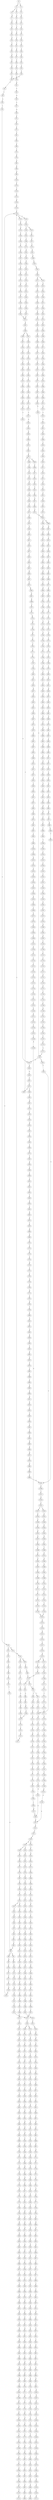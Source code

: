 strict digraph  {
	S0 -> S1 [ label = C ];
	S0 -> S2 [ label = G ];
	S1 -> S3 [ label = T ];
	S1 -> S4 [ label = C ];
	S2 -> S5 [ label = C ];
	S3 -> S6 [ label = G ];
	S4 -> S7 [ label = A ];
	S5 -> S8 [ label = A ];
	S6 -> S9 [ label = G ];
	S7 -> S10 [ label = G ];
	S8 -> S11 [ label = C ];
	S9 -> S12 [ label = T ];
	S10 -> S13 [ label = T ];
	S11 -> S14 [ label = T ];
	S12 -> S15 [ label = G ];
	S13 -> S16 [ label = G ];
	S14 -> S17 [ label = G ];
	S15 -> S18 [ label = C ];
	S16 -> S19 [ label = G ];
	S17 -> S20 [ label = G ];
	S18 -> S21 [ label = T ];
	S19 -> S22 [ label = T ];
	S20 -> S23 [ label = T ];
	S21 -> S24 [ label = A ];
	S22 -> S25 [ label = C ];
	S23 -> S26 [ label = C ];
	S24 -> S27 [ label = C ];
	S25 -> S28 [ label = G ];
	S26 -> S29 [ label = G ];
	S27 -> S30 [ label = T ];
	S28 -> S31 [ label = T ];
	S29 -> S32 [ label = T ];
	S30 -> S33 [ label = G ];
	S31 -> S34 [ label = C ];
	S32 -> S35 [ label = C ];
	S33 -> S36 [ label = T ];
	S34 -> S37 [ label = C ];
	S35 -> S38 [ label = C ];
	S36 -> S39 [ label = A ];
	S37 -> S40 [ label = G ];
	S38 -> S40 [ label = G ];
	S39 -> S41 [ label = A ];
	S40 -> S42 [ label = T ];
	S41 -> S43 [ label = C ];
	S42 -> S44 [ label = C ];
	S43 -> S45 [ label = A ];
	S44 -> S46 [ label = A ];
	S45 -> S47 [ label = C ];
	S46 -> S48 [ label = C ];
	S47 -> S49 [ label = A ];
	S48 -> S50 [ label = C ];
	S49 -> S51 [ label = C ];
	S50 -> S52 [ label = C ];
	S50 -> S53 [ label = G ];
	S51 -> S54 [ label = G ];
	S52 -> S55 [ label = T ];
	S53 -> S56 [ label = A ];
	S54 -> S57 [ label = C ];
	S55 -> S58 [ label = G ];
	S56 -> S59 [ label = A ];
	S56 -> S60 [ label = G ];
	S57 -> S61 [ label = T ];
	S58 -> S62 [ label = T ];
	S59 -> S63 [ label = T ];
	S60 -> S64 [ label = T ];
	S61 -> S65 [ label = C ];
	S62 -> S66 [ label = C ];
	S63 -> S67 [ label = C ];
	S64 -> S68 [ label = C ];
	S65 -> S69 [ label = C ];
	S66 -> S70 [ label = C ];
	S67 -> S71 [ label = C ];
	S68 -> S72 [ label = C ];
	S69 -> S73 [ label = T ];
	S70 -> S74 [ label = T ];
	S71 -> S75 [ label = T ];
	S72 -> S76 [ label = A ];
	S72 -> S77 [ label = T ];
	S73 -> S78 [ label = A ];
	S74 -> S79 [ label = T ];
	S75 -> S80 [ label = C ];
	S76 -> S81 [ label = G ];
	S77 -> S82 [ label = C ];
	S78 -> S83 [ label = G ];
	S79 -> S84 [ label = G ];
	S80 -> S85 [ label = G ];
	S81 -> S86 [ label = T ];
	S81 -> S87 [ label = C ];
	S82 -> S88 [ label = G ];
	S83 -> S89 [ label = A ];
	S84 -> S90 [ label = A ];
	S84 -> S91 [ label = T ];
	S85 -> S92 [ label = A ];
	S86 -> S93 [ label = A ];
	S87 -> S94 [ label = T ];
	S88 -> S95 [ label = A ];
	S89 -> S96 [ label = A ];
	S90 -> S97 [ label = A ];
	S91 -> S98 [ label = A ];
	S92 -> S99 [ label = A ];
	S93 -> S100 [ label = G ];
	S94 -> S101 [ label = T ];
	S95 -> S102 [ label = A ];
	S96 -> S103 [ label = C ];
	S97 -> S104 [ label = C ];
	S98 -> S105 [ label = G ];
	S99 -> S106 [ label = C ];
	S100 -> S107 [ label = G ];
	S101 -> S108 [ label = C ];
	S102 -> S109 [ label = C ];
	S103 -> S110 [ label = T ];
	S104 -> S111 [ label = T ];
	S105 -> S112 [ label = G ];
	S106 -> S113 [ label = T ];
	S107 -> S114 [ label = G ];
	S108 -> S115 [ label = A ];
	S109 -> S113 [ label = T ];
	S110 -> S116 [ label = T ];
	S111 -> S117 [ label = T ];
	S112 -> S118 [ label = A ];
	S113 -> S119 [ label = T ];
	S114 -> S120 [ label = T ];
	S115 -> S121 [ label = C ];
	S116 -> S122 [ label = C ];
	S117 -> S123 [ label = C ];
	S118 -> S124 [ label = G ];
	S119 -> S125 [ label = C ];
	S120 -> S126 [ label = C ];
	S121 -> S127 [ label = G ];
	S122 -> S128 [ label = A ];
	S123 -> S129 [ label = A ];
	S124 -> S130 [ label = A ];
	S125 -> S131 [ label = A ];
	S126 -> S132 [ label = A ];
	S127 -> S133 [ label = C ];
	S128 -> S134 [ label = A ];
	S129 -> S135 [ label = A ];
	S130 -> S136 [ label = G ];
	S131 -> S137 [ label = A ];
	S132 -> S138 [ label = C ];
	S133 -> S139 [ label = C ];
	S134 -> S140 [ label = C ];
	S135 -> S140 [ label = C ];
	S136 -> S141 [ label = G ];
	S137 -> S140 [ label = C ];
	S138 -> S142 [ label = T ];
	S139 -> S143 [ label = C ];
	S140 -> S144 [ label = C ];
	S140 -> S145 [ label = T ];
	S141 -> S146 [ label = T ];
	S142 -> S147 [ label = C ];
	S143 -> S148 [ label = T ];
	S144 -> S149 [ label = G ];
	S145 -> S150 [ label = G ];
	S146 -> S151 [ label = C ];
	S147 -> S152 [ label = G ];
	S148 -> S153 [ label = T ];
	S149 -> S154 [ label = G ];
	S150 -> S155 [ label = G ];
	S150 -> S156 [ label = C ];
	S151 -> S157 [ label = C ];
	S152 -> S158 [ label = C ];
	S153 -> S159 [ label = C ];
	S154 -> S160 [ label = C ];
	S155 -> S161 [ label = C ];
	S156 -> S162 [ label = C ];
	S157 -> S163 [ label = C ];
	S158 -> S164 [ label = T ];
	S159 -> S165 [ label = A ];
	S160 -> S166 [ label = C ];
	S161 -> S167 [ label = C ];
	S162 -> S168 [ label = C ];
	S163 -> S169 [ label = A ];
	S163 -> S170 [ label = G ];
	S164 -> S171 [ label = T ];
	S165 -> S172 [ label = T ];
	S166 -> S173 [ label = C ];
	S167 -> S174 [ label = C ];
	S168 -> S175 [ label = T ];
	S169 -> S176 [ label = G ];
	S170 -> S177 [ label = G ];
	S171 -> S178 [ label = C ];
	S172 -> S179 [ label = C ];
	S173 -> S180 [ label = A ];
	S174 -> S181 [ label = A ];
	S175 -> S182 [ label = A ];
	S176 -> S183 [ label = A ];
	S177 -> S184 [ label = A ];
	S178 -> S185 [ label = A ];
	S179 -> S186 [ label = C ];
	S180 -> S187 [ label = G ];
	S181 -> S188 [ label = G ];
	S182 -> S189 [ label = G ];
	S183 -> S190 [ label = G ];
	S184 -> S191 [ label = G ];
	S185 -> S192 [ label = T ];
	S186 -> S193 [ label = A ];
	S187 -> S194 [ label = T ];
	S188 -> S195 [ label = G ];
	S189 -> S196 [ label = G ];
	S190 -> S197 [ label = C ];
	S191 -> S198 [ label = G ];
	S192 -> S199 [ label = C ];
	S193 -> S200 [ label = G ];
	S194 -> S201 [ label = T ];
	S195 -> S202 [ label = T ];
	S196 -> S203 [ label = T ];
	S197 -> S204 [ label = C ];
	S198 -> S205 [ label = C ];
	S199 -> S206 [ label = C ];
	S200 -> S207 [ label = A ];
	S201 -> S208 [ label = G ];
	S202 -> S209 [ label = G ];
	S203 -> S210 [ label = G ];
	S204 -> S211 [ label = A ];
	S205 -> S212 [ label = G ];
	S206 -> S213 [ label = A ];
	S207 -> S214 [ label = A ];
	S208 -> S215 [ label = T ];
	S209 -> S216 [ label = C ];
	S209 -> S217 [ label = G ];
	S210 -> S218 [ label = T ];
	S211 -> S219 [ label = C ];
	S212 -> S220 [ label = T ];
	S213 -> S200 [ label = G ];
	S214 -> S221 [ label = C ];
	S215 -> S222 [ label = G ];
	S216 -> S223 [ label = G ];
	S217 -> S224 [ label = G ];
	S218 -> S225 [ label = G ];
	S219 -> S226 [ label = G ];
	S220 -> S227 [ label = G ];
	S221 -> S228 [ label = C ];
	S222 -> S229 [ label = C ];
	S223 -> S230 [ label = C ];
	S224 -> S231 [ label = C ];
	S225 -> S232 [ label = C ];
	S226 -> S233 [ label = G ];
	S227 -> S234 [ label = G ];
	S228 -> S235 [ label = A ];
	S228 -> S236 [ label = G ];
	S229 -> S237 [ label = G ];
	S230 -> S238 [ label = G ];
	S231 -> S239 [ label = T ];
	S232 -> S240 [ label = G ];
	S233 -> S241 [ label = T ];
	S234 -> S242 [ label = T ];
	S235 -> S243 [ label = G ];
	S235 -> S244 [ label = C ];
	S236 -> S245 [ label = G ];
	S237 -> S246 [ label = T ];
	S238 -> S247 [ label = T ];
	S239 -> S248 [ label = T ];
	S240 -> S249 [ label = T ];
	S241 -> S250 [ label = T ];
	S242 -> S251 [ label = A ];
	S243 -> S252 [ label = A ];
	S244 -> S253 [ label = C ];
	S245 -> S254 [ label = A ];
	S246 -> S255 [ label = C ];
	S247 -> S256 [ label = C ];
	S248 -> S257 [ label = C ];
	S249 -> S258 [ label = C ];
	S250 -> S259 [ label = A ];
	S251 -> S260 [ label = T ];
	S252 -> S261 [ label = C ];
	S253 -> S262 [ label = A ];
	S254 -> S263 [ label = C ];
	S255 -> S264 [ label = G ];
	S256 -> S265 [ label = G ];
	S257 -> S266 [ label = G ];
	S258 -> S267 [ label = G ];
	S259 -> S268 [ label = C ];
	S260 -> S269 [ label = G ];
	S261 -> S270 [ label = T ];
	S262 -> S271 [ label = C ];
	S263 -> S272 [ label = G ];
	S264 -> S273 [ label = A ];
	S265 -> S274 [ label = T ];
	S266 -> S275 [ label = A ];
	S267 -> S273 [ label = A ];
	S268 -> S276 [ label = T ];
	S269 -> S277 [ label = A ];
	S270 -> S278 [ label = C ];
	S271 -> S279 [ label = C ];
	S272 -> S280 [ label = C ];
	S273 -> S281 [ label = A ];
	S274 -> S282 [ label = G ];
	S275 -> S283 [ label = A ];
	S276 -> S284 [ label = G ];
	S277 -> S285 [ label = G ];
	S278 -> S286 [ label = C ];
	S279 -> S287 [ label = C ];
	S280 -> S288 [ label = C ];
	S281 -> S289 [ label = C ];
	S282 -> S290 [ label = C ];
	S283 -> S291 [ label = C ];
	S284 -> S292 [ label = C ];
	S285 -> S293 [ label = C ];
	S286 -> S294 [ label = C ];
	S287 -> S295 [ label = C ];
	S288 -> S296 [ label = C ];
	S289 -> S297 [ label = C ];
	S289 -> S298 [ label = A ];
	S290 -> S299 [ label = A ];
	S291 -> S300 [ label = A ];
	S292 -> S301 [ label = A ];
	S293 -> S302 [ label = G ];
	S294 -> S303 [ label = A ];
	S295 -> S304 [ label = T ];
	S296 -> S305 [ label = A ];
	S297 -> S306 [ label = T ];
	S298 -> S307 [ label = C ];
	S299 -> S308 [ label = T ];
	S300 -> S309 [ label = C ];
	S301 -> S310 [ label = G ];
	S302 -> S311 [ label = G ];
	S303 -> S312 [ label = T ];
	S304 -> S313 [ label = T ];
	S305 -> S314 [ label = T ];
	S306 -> S315 [ label = T ];
	S307 -> S316 [ label = C ];
	S308 -> S317 [ label = C ];
	S309 -> S318 [ label = G ];
	S310 -> S319 [ label = A ];
	S311 -> S320 [ label = T ];
	S312 -> S321 [ label = C ];
	S313 -> S322 [ label = C ];
	S314 -> S323 [ label = C ];
	S315 -> S324 [ label = C ];
	S316 -> S325 [ label = C ];
	S317 -> S326 [ label = C ];
	S318 -> S327 [ label = C ];
	S319 -> S328 [ label = C ];
	S320 -> S329 [ label = C ];
	S321 -> S330 [ label = T ];
	S322 -> S331 [ label = C ];
	S322 -> S332 [ label = G ];
	S323 -> S333 [ label = G ];
	S324 -> S334 [ label = G ];
	S325 -> S335 [ label = G ];
	S326 -> S336 [ label = G ];
	S327 -> S337 [ label = G ];
	S328 -> S338 [ label = G ];
	S329 -> S339 [ label = G ];
	S330 -> S340 [ label = G ];
	S331 -> S341 [ label = T ];
	S332 -> S342 [ label = A ];
	S333 -> S343 [ label = T ];
	S334 -> S344 [ label = T ];
	S335 -> S345 [ label = T ];
	S336 -> S346 [ label = C ];
	S337 -> S347 [ label = C ];
	S338 -> S348 [ label = G ];
	S339 -> S349 [ label = C ];
	S340 -> S350 [ label = C ];
	S341 -> S351 [ label = G ];
	S342 -> S352 [ label = T ];
	S343 -> S353 [ label = C ];
	S344 -> S354 [ label = A ];
	S345 -> S355 [ label = A ];
	S346 -> S356 [ label = A ];
	S347 -> S357 [ label = A ];
	S348 -> S358 [ label = A ];
	S349 -> S359 [ label = A ];
	S350 -> S360 [ label = C ];
	S351 -> S361 [ label = T ];
	S352 -> S362 [ label = C ];
	S353 -> S363 [ label = C ];
	S354 -> S364 [ label = C ];
	S355 -> S365 [ label = C ];
	S356 -> S366 [ label = C ];
	S357 -> S367 [ label = C ];
	S358 -> S368 [ label = C ];
	S359 -> S369 [ label = C ];
	S360 -> S370 [ label = A ];
	S361 -> S371 [ label = C ];
	S362 -> S372 [ label = G ];
	S363 -> S373 [ label = T ];
	S364 -> S374 [ label = T ];
	S365 -> S375 [ label = G ];
	S366 -> S376 [ label = G ];
	S367 -> S377 [ label = G ];
	S368 -> S378 [ label = A ];
	S369 -> S379 [ label = G ];
	S370 -> S380 [ label = G ];
	S371 -> S381 [ label = C ];
	S372 -> S382 [ label = T ];
	S373 -> S383 [ label = C ];
	S374 -> S384 [ label = T ];
	S375 -> S385 [ label = T ];
	S376 -> S386 [ label = T ];
	S377 -> S387 [ label = T ];
	S378 -> S388 [ label = C ];
	S379 -> S389 [ label = C ];
	S380 -> S390 [ label = T ];
	S381 -> S391 [ label = T ];
	S382 -> S392 [ label = T ];
	S383 -> S393 [ label = T ];
	S384 -> S394 [ label = C ];
	S385 -> S395 [ label = C ];
	S386 -> S396 [ label = C ];
	S387 -> S397 [ label = C ];
	S388 -> S398 [ label = A ];
	S389 -> S399 [ label = G ];
	S390 -> S400 [ label = C ];
	S391 -> S401 [ label = T ];
	S392 -> S402 [ label = T ];
	S393 -> S403 [ label = T ];
	S394 -> S404 [ label = A ];
	S395 -> S405 [ label = C ];
	S396 -> S406 [ label = G ];
	S397 -> S407 [ label = C ];
	S398 -> S408 [ label = C ];
	S399 -> S409 [ label = C ];
	S400 -> S410 [ label = G ];
	S401 -> S84 [ label = G ];
	S402 -> S411 [ label = G ];
	S403 -> S412 [ label = C ];
	S404 -> S413 [ label = A ];
	S405 -> S414 [ label = A ];
	S406 -> S415 [ label = A ];
	S407 -> S416 [ label = A ];
	S408 -> S417 [ label = C ];
	S409 -> S418 [ label = G ];
	S410 -> S419 [ label = T ];
	S411 -> S420 [ label = T ];
	S412 -> S421 [ label = T ];
	S413 -> S422 [ label = G ];
	S414 -> S423 [ label = G ];
	S415 -> S424 [ label = G ];
	S416 -> S425 [ label = G ];
	S417 -> S426 [ label = T ];
	S418 -> S427 [ label = G ];
	S419 -> S428 [ label = A ];
	S420 -> S429 [ label = A ];
	S421 -> S430 [ label = C ];
	S422 -> S431 [ label = C ];
	S423 -> S432 [ label = C ];
	S424 -> S433 [ label = C ];
	S425 -> S434 [ label = C ];
	S426 -> S435 [ label = C ];
	S427 -> S436 [ label = C ];
	S428 -> S437 [ label = A ];
	S429 -> S438 [ label = G ];
	S430 -> S439 [ label = G ];
	S431 -> S440 [ label = G ];
	S432 -> S441 [ label = G ];
	S433 -> S442 [ label = G ];
	S434 -> S443 [ label = T ];
	S434 -> S441 [ label = G ];
	S435 -> S444 [ label = T ];
	S436 -> S445 [ label = T ];
	S437 -> S446 [ label = G ];
	S438 -> S447 [ label = G ];
	S439 -> S448 [ label = G ];
	S440 -> S449 [ label = A ];
	S441 -> S450 [ label = A ];
	S442 -> S451 [ label = A ];
	S443 -> S452 [ label = T ];
	S444 -> S453 [ label = A ];
	S445 -> S454 [ label = G ];
	S446 -> S455 [ label = A ];
	S447 -> S456 [ label = A ];
	S448 -> S457 [ label = A ];
	S449 -> S458 [ label = G ];
	S450 -> S459 [ label = G ];
	S451 -> S460 [ label = G ];
	S452 -> S108 [ label = C ];
	S453 -> S461 [ label = G ];
	S454 -> S462 [ label = G ];
	S455 -> S463 [ label = C ];
	S456 -> S464 [ label = A ];
	S457 -> S465 [ label = G ];
	S458 -> S466 [ label = T ];
	S459 -> S467 [ label = T ];
	S460 -> S468 [ label = T ];
	S461 -> S469 [ label = A ];
	S462 -> S470 [ label = A ];
	S463 -> S471 [ label = G ];
	S464 -> S472 [ label = A ];
	S465 -> S473 [ label = A ];
	S466 -> S474 [ label = C ];
	S467 -> S475 [ label = C ];
	S468 -> S476 [ label = C ];
	S469 -> S477 [ label = A ];
	S470 -> S478 [ label = A ];
	S471 -> S479 [ label = G ];
	S472 -> S480 [ label = G ];
	S473 -> S481 [ label = G ];
	S474 -> S482 [ label = C ];
	S475 -> S483 [ label = C ];
	S475 -> S484 [ label = T ];
	S476 -> S485 [ label = G ];
	S477 -> S486 [ label = C ];
	S478 -> S487 [ label = T ];
	S479 -> S488 [ label = C ];
	S480 -> S489 [ label = G ];
	S481 -> S490 [ label = G ];
	S482 -> S491 [ label = C ];
	S483 -> S491 [ label = C ];
	S484 -> S492 [ label = C ];
	S485 -> S493 [ label = A ];
	S486 -> S494 [ label = G ];
	S487 -> S495 [ label = G ];
	S488 -> S496 [ label = T ];
	S489 -> S497 [ label = T ];
	S490 -> S498 [ label = T ];
	S491 -> S499 [ label = T ];
	S491 -> S500 [ label = G ];
	S492 -> S501 [ label = G ];
	S493 -> S502 [ label = A ];
	S494 -> S503 [ label = A ];
	S495 -> S504 [ label = G ];
	S496 -> S505 [ label = C ];
	S497 -> S506 [ label = C ];
	S498 -> S507 [ label = C ];
	S499 -> S508 [ label = C ];
	S500 -> S509 [ label = C ];
	S501 -> S510 [ label = T ];
	S502 -> S511 [ label = C ];
	S503 -> S512 [ label = G ];
	S504 -> S513 [ label = G ];
	S505 -> S514 [ label = T ];
	S506 -> S515 [ label = C ];
	S507 -> S157 [ label = C ];
	S508 -> S516 [ label = C ];
	S509 -> S517 [ label = C ];
	S510 -> S518 [ label = C ];
	S511 -> S519 [ label = C ];
	S512 -> S520 [ label = G ];
	S513 -> S521 [ label = G ];
	S514 -> S522 [ label = C ];
	S515 -> S523 [ label = C ];
	S516 -> S524 [ label = G ];
	S517 -> S525 [ label = T ];
	S518 -> S526 [ label = T ];
	S519 -> S527 [ label = T ];
	S520 -> S528 [ label = T ];
	S521 -> S529 [ label = T ];
	S522 -> S530 [ label = G ];
	S523 -> S531 [ label = G ];
	S524 -> S532 [ label = G ];
	S525 -> S533 [ label = G ];
	S526 -> S534 [ label = G ];
	S527 -> S535 [ label = G ];
	S528 -> S536 [ label = G ];
	S529 -> S537 [ label = C ];
	S530 -> S538 [ label = A ];
	S531 -> S539 [ label = A ];
	S532 -> S540 [ label = T ];
	S533 -> S541 [ label = T ];
	S534 -> S542 [ label = T ];
	S535 -> S543 [ label = T ];
	S536 -> S544 [ label = T ];
	S537 -> S545 [ label = C ];
	S538 -> S546 [ label = A ];
	S539 -> S547 [ label = A ];
	S540 -> S548 [ label = C ];
	S541 -> S549 [ label = C ];
	S542 -> S550 [ label = T ];
	S543 -> S551 [ label = C ];
	S544 -> S552 [ label = C ];
	S545 -> S553 [ label = G ];
	S546 -> S554 [ label = G ];
	S547 -> S555 [ label = G ];
	S548 -> S556 [ label = T ];
	S549 -> S557 [ label = G ];
	S550 -> S558 [ label = C ];
	S551 -> S559 [ label = G ];
	S552 -> S560 [ label = C ];
	S553 -> S561 [ label = C ];
	S554 -> S562 [ label = T ];
	S555 -> S563 [ label = T ];
	S556 -> S564 [ label = G ];
	S557 -> S565 [ label = C ];
	S558 -> S566 [ label = C ];
	S559 -> S567 [ label = C ];
	S560 -> S568 [ label = C ];
	S561 -> S569 [ label = C ];
	S562 -> S570 [ label = C ];
	S563 -> S571 [ label = C ];
	S564 -> S572 [ label = G ];
	S565 -> S573 [ label = G ];
	S566 -> S574 [ label = G ];
	S567 -> S575 [ label = G ];
	S568 -> S576 [ label = T ];
	S569 -> S577 [ label = G ];
	S570 -> S578 [ label = G ];
	S571 -> S579 [ label = G ];
	S572 -> S580 [ label = A ];
	S573 -> S581 [ label = C ];
	S574 -> S582 [ label = T ];
	S575 -> S581 [ label = C ];
	S576 -> S583 [ label = G ];
	S577 -> S584 [ label = G ];
	S578 -> S585 [ label = C ];
	S579 -> S586 [ label = A ];
	S580 -> S587 [ label = G ];
	S581 -> S588 [ label = G ];
	S581 -> S589 [ label = A ];
	S582 -> S590 [ label = G ];
	S583 -> S591 [ label = T ];
	S584 -> S592 [ label = A ];
	S585 -> S593 [ label = G ];
	S586 -> S594 [ label = G ];
	S587 -> S595 [ label = G ];
	S588 -> S596 [ label = A ];
	S589 -> S597 [ label = A ];
	S590 -> S598 [ label = G ];
	S591 -> S599 [ label = C ];
	S592 -> S600 [ label = A ];
	S593 -> S601 [ label = G ];
	S594 -> S602 [ label = G ];
	S595 -> S603 [ label = G ];
	S596 -> S604 [ label = G ];
	S597 -> S605 [ label = C ];
	S598 -> S606 [ label = C ];
	S599 -> S607 [ label = C ];
	S600 -> S608 [ label = C ];
	S601 -> S609 [ label = C ];
	S602 -> S610 [ label = T ];
	S603 -> S611 [ label = T ];
	S604 -> S612 [ label = C ];
	S605 -> S613 [ label = C ];
	S606 -> S614 [ label = C ];
	S607 -> S615 [ label = T ];
	S608 -> S616 [ label = T ];
	S609 -> S617 [ label = T ];
	S610 -> S618 [ label = A ];
	S611 -> S619 [ label = G ];
	S612 -> S620 [ label = A ];
	S613 -> S621 [ label = C ];
	S614 -> S622 [ label = C ];
	S615 -> S623 [ label = A ];
	S616 -> S624 [ label = G ];
	S617 -> S625 [ label = A ];
	S618 -> S626 [ label = T ];
	S619 -> S627 [ label = T ];
	S620 -> S628 [ label = G ];
	S621 -> S629 [ label = G ];
	S622 -> S630 [ label = G ];
	S623 -> S631 [ label = C ];
	S624 -> S632 [ label = C ];
	S625 -> S633 [ label = T ];
	S626 -> S634 [ label = A ];
	S627 -> S635 [ label = T ];
	S628 -> S636 [ label = T ];
	S629 -> S637 [ label = T ];
	S630 -> S638 [ label = T ];
	S631 -> S639 [ label = T ];
	S632 -> S640 [ label = A ];
	S633 -> S641 [ label = A ];
	S634 -> S642 [ label = A ];
	S635 -> S643 [ label = C ];
	S636 -> S644 [ label = G ];
	S637 -> S645 [ label = A ];
	S638 -> S646 [ label = C ];
	S639 -> S647 [ label = A ];
	S640 -> S648 [ label = A ];
	S641 -> S649 [ label = G ];
	S642 -> S650 [ label = G ];
	S643 -> S651 [ label = C ];
	S644 -> S652 [ label = C ];
	S645 -> S653 [ label = C ];
	S646 -> S654 [ label = C ];
	S647 -> S655 [ label = C ];
	S648 -> S656 [ label = C ];
	S649 -> S657 [ label = T ];
	S650 -> S658 [ label = T ];
	S651 -> S659 [ label = A ];
	S652 -> S660 [ label = A ];
	S653 -> S661 [ label = A ];
	S654 -> S662 [ label = A ];
	S655 -> S663 [ label = C ];
	S656 -> S664 [ label = C ];
	S657 -> S665 [ label = A ];
	S658 -> S666 [ label = C ];
	S659 -> S667 [ label = G ];
	S660 -> S668 [ label = A ];
	S661 -> S669 [ label = G ];
	S662 -> S670 [ label = G ];
	S663 -> S671 [ label = A ];
	S664 -> S672 [ label = A ];
	S665 -> S673 [ label = G ];
	S666 -> S674 [ label = G ];
	S667 -> S675 [ label = C ];
	S668 -> S676 [ label = C ];
	S669 -> S677 [ label = C ];
	S670 -> S678 [ label = T ];
	S671 -> S679 [ label = G ];
	S672 -> S680 [ label = G ];
	S673 -> S681 [ label = C ];
	S674 -> S682 [ label = T ];
	S675 -> S683 [ label = A ];
	S676 -> S684 [ label = A ];
	S677 -> S685 [ label = A ];
	S678 -> S686 [ label = A ];
	S679 -> S687 [ label = G ];
	S680 -> S688 [ label = A ];
	S681 -> S689 [ label = C ];
	S682 -> S690 [ label = G ];
	S683 -> S691 [ label = G ];
	S684 -> S692 [ label = G ];
	S685 -> S693 [ label = G ];
	S686 -> S694 [ label = G ];
	S687 -> S695 [ label = A ];
	S688 -> S696 [ label = A ];
	S689 -> S697 [ label = G ];
	S690 -> S698 [ label = G ];
	S691 -> S699 [ label = A ];
	S692 -> S700 [ label = C ];
	S693 -> S701 [ label = G ];
	S694 -> S702 [ label = C ];
	S695 -> S703 [ label = G ];
	S696 -> S704 [ label = C ];
	S697 -> S705 [ label = A ];
	S698 -> S706 [ label = T ];
	S699 -> S707 [ label = T ];
	S700 -> S708 [ label = T ];
	S701 -> S709 [ label = T ];
	S702 -> S710 [ label = T ];
	S703 -> S711 [ label = A ];
	S704 -> S712 [ label = A ];
	S705 -> S713 [ label = A ];
	S706 -> S714 [ label = A ];
	S707 -> S715 [ label = A ];
	S708 -> S716 [ label = A ];
	S709 -> S717 [ label = G ];
	S710 -> S718 [ label = C ];
	S711 -> S719 [ label = G ];
	S712 -> S720 [ label = G ];
	S713 -> S721 [ label = A ];
	S714 -> S722 [ label = C ];
	S715 -> S723 [ label = A ];
	S716 -> S724 [ label = C ];
	S717 -> S725 [ label = C ];
	S718 -> S726 [ label = C ];
	S719 -> S727 [ label = T ];
	S720 -> S728 [ label = C ];
	S721 -> S729 [ label = C ];
	S722 -> S730 [ label = C ];
	S723 -> S731 [ label = A ];
	S724 -> S732 [ label = G ];
	S725 -> S733 [ label = A ];
	S726 -> S734 [ label = A ];
	S727 -> S735 [ label = C ];
	S728 -> S736 [ label = C ];
	S729 -> S737 [ label = C ];
	S730 -> S738 [ label = G ];
	S731 -> S739 [ label = A ];
	S732 -> S740 [ label = A ];
	S733 -> S741 [ label = C ];
	S734 -> S742 [ label = C ];
	S735 -> S743 [ label = A ];
	S736 -> S744 [ label = G ];
	S737 -> S745 [ label = C ];
	S738 -> S746 [ label = G ];
	S739 -> S747 [ label = A ];
	S740 -> S748 [ label = G ];
	S741 -> S749 [ label = G ];
	S742 -> S750 [ label = C ];
	S743 -> S751 [ label = G ];
	S744 -> S752 [ label = T ];
	S745 -> S753 [ label = C ];
	S746 -> S754 [ label = T ];
	S747 -> S755 [ label = C ];
	S748 -> S756 [ label = A ];
	S749 -> S757 [ label = C ];
	S750 -> S758 [ label = G ];
	S751 -> S759 [ label = G ];
	S752 -> S760 [ label = C ];
	S753 -> S761 [ label = G ];
	S754 -> S762 [ label = G ];
	S755 -> S763 [ label = T ];
	S756 -> S764 [ label = A ];
	S757 -> S765 [ label = G ];
	S758 -> S766 [ label = G ];
	S759 -> S767 [ label = A ];
	S760 -> S768 [ label = C ];
	S761 -> S769 [ label = A ];
	S762 -> S770 [ label = G ];
	S763 -> S771 [ label = T ];
	S764 -> S772 [ label = C ];
	S765 -> S773 [ label = G ];
	S766 -> S774 [ label = A ];
	S767 -> S775 [ label = C ];
	S768 -> S776 [ label = T ];
	S769 -> S777 [ label = C ];
	S770 -> S778 [ label = T ];
	S771 -> S779 [ label = T ];
	S772 -> S780 [ label = T ];
	S773 -> S781 [ label = T ];
	S774 -> S782 [ label = C ];
	S775 -> S783 [ label = C ];
	S776 -> S784 [ label = C ];
	S777 -> S785 [ label = T ];
	S778 -> S786 [ label = T ];
	S779 -> S787 [ label = G ];
	S780 -> S788 [ label = G ];
	S781 -> S789 [ label = G ];
	S782 -> S790 [ label = G ];
	S783 -> S791 [ label = A ];
	S784 -> S792 [ label = T ];
	S785 -> S793 [ label = A ];
	S786 -> S794 [ label = A ];
	S787 -> S795 [ label = C ];
	S788 -> S796 [ label = G ];
	S789 -> S797 [ label = C ];
	S790 -> S798 [ label = T ];
	S791 -> S799 [ label = G ];
	S792 -> S800 [ label = G ];
	S793 -> S801 [ label = G ];
	S794 -> S802 [ label = G ];
	S795 -> S803 [ label = C ];
	S796 -> S804 [ label = C ];
	S797 -> S805 [ label = C ];
	S798 -> S806 [ label = C ];
	S799 -> S807 [ label = T ];
	S800 -> S808 [ label = T ];
	S801 -> S809 [ label = A ];
	S802 -> S810 [ label = A ];
	S803 -> S811 [ label = G ];
	S804 -> S812 [ label = G ];
	S805 -> S813 [ label = G ];
	S806 -> S814 [ label = G ];
	S807 -> S815 [ label = C ];
	S808 -> S816 [ label = C ];
	S809 -> S817 [ label = A ];
	S810 -> S818 [ label = A ];
	S811 -> S819 [ label = T ];
	S812 -> S820 [ label = C ];
	S813 -> S821 [ label = C ];
	S814 -> S822 [ label = T ];
	S815 -> S823 [ label = T ];
	S816 -> S824 [ label = G ];
	S817 -> S825 [ label = T ];
	S818 -> S826 [ label = G ];
	S819 -> S827 [ label = A ];
	S820 -> S828 [ label = A ];
	S821 -> S829 [ label = A ];
	S822 -> S830 [ label = G ];
	S823 -> S831 [ label = C ];
	S824 -> S832 [ label = T ];
	S825 -> S833 [ label = C ];
	S826 -> S834 [ label = G ];
	S827 -> S835 [ label = G ];
	S828 -> S836 [ label = G ];
	S829 -> S837 [ label = A ];
	S830 -> S838 [ label = A ];
	S831 -> S839 [ label = T ];
	S832 -> S840 [ label = G ];
	S833 -> S841 [ label = G ];
	S834 -> S842 [ label = G ];
	S835 -> S843 [ label = C ];
	S836 -> S844 [ label = C ];
	S837 -> S845 [ label = C ];
	S838 -> S846 [ label = C ];
	S839 -> S847 [ label = G ];
	S840 -> S848 [ label = G ];
	S841 -> S849 [ label = G ];
	S842 -> S850 [ label = G ];
	S843 -> S851 [ label = C ];
	S844 -> S852 [ label = G ];
	S845 -> S853 [ label = C ];
	S846 -> S854 [ label = C ];
	S847 -> S855 [ label = T ];
	S848 -> S856 [ label = T ];
	S849 -> S857 [ label = G ];
	S850 -> S858 [ label = G ];
	S851 -> S859 [ label = G ];
	S852 -> S860 [ label = G ];
	S853 -> S861 [ label = A ];
	S854 -> S862 [ label = G ];
	S855 -> S863 [ label = A ];
	S856 -> S864 [ label = A ];
	S857 -> S865 [ label = T ];
	S858 -> S866 [ label = T ];
	S859 -> S867 [ label = G ];
	S860 -> S868 [ label = G ];
	S861 -> S869 [ label = G ];
	S862 -> S870 [ label = G ];
	S865 -> S871 [ label = A ];
	S866 -> S872 [ label = C ];
	S867 -> S873 [ label = T ];
	S868 -> S874 [ label = T ];
	S869 -> S875 [ label = T ];
	S870 -> S876 [ label = T ];
	S871 -> S877 [ label = T ];
	S872 -> S878 [ label = C ];
	S873 -> S879 [ label = G ];
	S874 -> S880 [ label = G ];
	S875 -> S881 [ label = C ];
	S876 -> S882 [ label = C ];
	S877 -> S883 [ label = C ];
	S878 -> S884 [ label = G ];
	S879 -> S885 [ label = A ];
	S880 -> S886 [ label = C ];
	S881 -> S887 [ label = G ];
	S882 -> S888 [ label = G ];
	S883 -> S889 [ label = C ];
	S884 -> S890 [ label = T ];
	S885 -> S891 [ label = C ];
	S886 -> S892 [ label = C ];
	S887 -> S893 [ label = C ];
	S888 -> S894 [ label = C ];
	S889 -> S895 [ label = C ];
	S890 -> S896 [ label = C ];
	S891 -> S897 [ label = G ];
	S892 -> S898 [ label = G ];
	S893 -> S899 [ label = G ];
	S894 -> S900 [ label = G ];
	S895 -> S901 [ label = G ];
	S896 -> S902 [ label = G ];
	S897 -> S903 [ label = T ];
	S898 -> S904 [ label = C ];
	S899 -> S905 [ label = C ];
	S900 -> S906 [ label = T ];
	S901 -> S907 [ label = A ];
	S902 -> S908 [ label = G ];
	S903 -> S909 [ label = G ];
	S904 -> S910 [ label = C ];
	S905 -> S911 [ label = A ];
	S906 -> S912 [ label = A ];
	S907 -> S913 [ label = A ];
	S908 -> S914 [ label = A ];
	S909 -> S915 [ label = G ];
	S910 -> S916 [ label = G ];
	S911 -> S917 [ label = G ];
	S912 -> S918 [ label = G ];
	S913 -> S919 [ label = A ];
	S914 -> S920 [ label = A ];
	S915 -> S921 [ label = G ];
	S916 -> S922 [ label = G ];
	S917 -> S923 [ label = C ];
	S918 -> S924 [ label = C ];
	S919 -> S925 [ label = G ];
	S920 -> S926 [ label = C ];
	S921 -> S927 [ label = T ];
	S922 -> S928 [ label = T ];
	S923 -> S929 [ label = C ];
	S924 -> S930 [ label = C ];
	S925 -> S931 [ label = T ];
	S926 -> S932 [ label = T ];
	S927 -> S933 [ label = A ];
	S928 -> S934 [ label = G ];
	S929 -> S935 [ label = G ];
	S930 -> S936 [ label = G ];
	S931 -> S937 [ label = G ];
	S932 -> S938 [ label = A ];
	S933 -> S939 [ label = C ];
	S934 -> S940 [ label = G ];
	S935 -> S941 [ label = G ];
	S936 -> S942 [ label = C ];
	S937 -> S943 [ label = T ];
	S938 -> S944 [ label = C ];
	S939 -> S945 [ label = T ];
	S940 -> S946 [ label = T ];
	S941 -> S947 [ label = T ];
	S942 -> S948 [ label = T ];
	S943 -> S949 [ label = C ];
	S944 -> S950 [ label = A ];
	S945 -> S951 [ label = A ];
	S946 -> S952 [ label = G ];
	S947 -> S953 [ label = G ];
	S948 -> S954 [ label = G ];
	S949 -> S955 [ label = G ];
	S950 -> S956 [ label = A ];
	S951 -> S957 [ label = T ];
	S952 -> S958 [ label = G ];
	S953 -> S959 [ label = G ];
	S954 -> S960 [ label = G ];
	S955 -> S961 [ label = T ];
	S956 -> S962 [ label = C ];
	S957 -> S963 [ label = T ];
	S958 -> S964 [ label = A ];
	S959 -> S965 [ label = A ];
	S960 -> S966 [ label = A ];
	S961 -> S967 [ label = C ];
	S962 -> S968 [ label = G ];
	S963 -> S969 [ label = G ];
	S964 -> S970 [ label = A ];
	S965 -> S971 [ label = A ];
	S966 -> S972 [ label = A ];
	S967 -> S973 [ label = G ];
	S968 -> S974 [ label = A ];
	S969 -> S975 [ label = G ];
	S970 -> S976 [ label = C ];
	S971 -> S977 [ label = G ];
	S972 -> S978 [ label = G ];
	S973 -> S979 [ label = G ];
	S974 -> S980 [ label = A ];
	S975 -> S981 [ label = A ];
	S976 -> S982 [ label = C ];
	S977 -> S983 [ label = A ];
	S978 -> S984 [ label = A ];
	S979 -> S985 [ label = A ];
	S980 -> S986 [ label = A ];
	S981 -> S987 [ label = A ];
	S982 -> S988 [ label = T ];
	S983 -> S989 [ label = A ];
	S984 -> S990 [ label = A ];
	S985 -> S991 [ label = A ];
	S986 -> S992 [ label = A ];
	S987 -> S993 [ label = C ];
	S988 -> S994 [ label = C ];
	S989 -> S995 [ label = C ];
	S990 -> S996 [ label = C ];
	S991 -> S997 [ label = C ];
	S992 -> S998 [ label = C ];
	S993 -> S999 [ label = G ];
	S994 -> S1000 [ label = G ];
	S995 -> S1001 [ label = G ];
	S996 -> S1001 [ label = G ];
	S997 -> S1002 [ label = A ];
	S998 -> S1003 [ label = A ];
	S999 -> S1004 [ label = G ];
	S1000 -> S1005 [ label = G ];
	S1001 -> S1006 [ label = G ];
	S1002 -> S1007 [ label = G ];
	S1003 -> S1008 [ label = G ];
	S1004 -> S1009 [ label = T ];
	S1005 -> S1010 [ label = C ];
	S1006 -> S1011 [ label = C ];
	S1007 -> S1012 [ label = G ];
	S1008 -> S1013 [ label = A ];
	S1009 -> S1014 [ label = A ];
	S1010 -> S1015 [ label = A ];
	S1011 -> S1016 [ label = A ];
	S1012 -> S1017 [ label = A ];
	S1013 -> S1018 [ label = A ];
	S1014 -> S1019 [ label = C ];
	S1015 -> S1020 [ label = C ];
	S1016 -> S1021 [ label = C ];
	S1017 -> S1022 [ label = A ];
	S1018 -> S1023 [ label = G ];
	S1019 -> S1024 [ label = G ];
	S1020 -> S1025 [ label = G ];
	S1021 -> S1026 [ label = C ];
	S1021 -> S1027 [ label = T ];
	S1022 -> S1028 [ label = T ];
	S1023 -> S1029 [ label = G ];
	S1024 -> S1030 [ label = A ];
	S1025 -> S1031 [ label = C ];
	S1026 -> S1032 [ label = G ];
	S1027 -> S1033 [ label = G ];
	S1028 -> S1034 [ label = A ];
	S1029 -> S1035 [ label = G ];
	S1030 -> S1036 [ label = A ];
	S1031 -> S1037 [ label = G ];
	S1032 -> S1038 [ label = G ];
	S1033 -> S1039 [ label = G ];
	S1034 -> S1040 [ label = G ];
	S1035 -> S1041 [ label = G ];
	S1036 -> S1042 [ label = G ];
	S1037 -> S1043 [ label = C ];
	S1038 -> S1044 [ label = G ];
	S1039 -> S1045 [ label = G ];
	S1040 -> S1046 [ label = T ];
	S1041 -> S1047 [ label = T ];
	S1042 -> S1048 [ label = A ];
	S1043 -> S1049 [ label = G ];
	S1044 -> S1050 [ label = A ];
	S1045 -> S1051 [ label = A ];
	S1046 -> S1052 [ label = C ];
	S1047 -> S1053 [ label = C ];
	S1048 -> S1054 [ label = A ];
	S1049 -> S1055 [ label = C ];
	S1050 -> S1056 [ label = A ];
	S1051 -> S1057 [ label = A ];
	S1052 -> S1058 [ label = T ];
	S1053 -> S1059 [ label = T ];
	S1054 -> S1060 [ label = G ];
	S1055 -> S1061 [ label = G ];
	S1056 -> S1062 [ label = T ];
	S1057 -> S1063 [ label = C ];
	S1058 -> S1064 [ label = C ];
	S1059 -> S1065 [ label = C ];
	S1060 -> S1066 [ label = T ];
	S1061 -> S1067 [ label = T ];
	S1062 -> S1068 [ label = T ];
	S1063 -> S1069 [ label = T ];
	S1064 -> S1070 [ label = T ];
	S1065 -> S1071 [ label = T ];
	S1066 -> S1072 [ label = G ];
	S1067 -> S1073 [ label = C ];
	S1068 -> S1074 [ label = G ];
	S1069 -> S1075 [ label = G ];
	S1070 -> S1076 [ label = C ];
	S1071 -> S1077 [ label = C ];
	S1072 -> S1078 [ label = T ];
	S1073 -> S1079 [ label = G ];
	S1074 -> S1080 [ label = A ];
	S1075 -> S1081 [ label = G ];
	S1076 -> S1082 [ label = T ];
	S1077 -> S1083 [ label = G ];
	S1078 -> S1084 [ label = C ];
	S1079 -> S1085 [ label = A ];
	S1080 -> S1086 [ label = A ];
	S1081 -> S1087 [ label = A ];
	S1082 -> S1088 [ label = G ];
	S1083 -> S1089 [ label = T ];
	S1084 -> S1090 [ label = C ];
	S1085 -> S1091 [ label = C ];
	S1086 -> S1092 [ label = C ];
	S1087 -> S1093 [ label = C ];
	S1088 -> S1094 [ label = A ];
	S1089 -> S1095 [ label = G ];
	S1090 -> S1096 [ label = T ];
	S1091 -> S1097 [ label = G ];
	S1092 -> S1098 [ label = C ];
	S1093 -> S1099 [ label = C ];
	S1094 -> S1100 [ label = G ];
	S1095 -> S1101 [ label = G ];
	S1096 -> S1102 [ label = G ];
	S1097 -> S1103 [ label = C ];
	S1098 -> S1104 [ label = C ];
	S1099 -> S1105 [ label = C ];
	S1100 -> S1106 [ label = T ];
	S1101 -> S1107 [ label = T ];
	S1102 -> S1108 [ label = G ];
	S1103 -> S1109 [ label = G ];
	S1104 -> S1110 [ label = G ];
	S1105 -> S1111 [ label = G ];
	S1106 -> S1112 [ label = A ];
	S1107 -> S1113 [ label = A ];
	S1108 -> S1114 [ label = C ];
	S1109 -> S1115 [ label = C ];
	S1110 -> S1116 [ label = T ];
	S1111 -> S1117 [ label = T ];
	S1114 -> S1118 [ label = C ];
	S1115 -> S1119 [ label = C ];
	S1116 -> S1120 [ label = C ];
	S1117 -> S1121 [ label = C ];
	S1118 -> S1122 [ label = T ];
	S1119 -> S1123 [ label = T ];
	S1120 -> S1124 [ label = T ];
	S1121 -> S1125 [ label = T ];
	S1122 -> S1126 [ label = G ];
	S1123 -> S1127 [ label = C ];
	S1124 -> S1128 [ label = C ];
	S1125 -> S1129 [ label = C ];
	S1126 -> S1130 [ label = G ];
	S1127 -> S1131 [ label = G ];
	S1128 -> S1132 [ label = G ];
	S1129 -> S1132 [ label = G ];
	S1130 -> S1133 [ label = G ];
	S1131 -> S1134 [ label = G ];
	S1132 -> S1135 [ label = G ];
	S1133 -> S1136 [ label = T ];
	S1134 -> S1137 [ label = G ];
	S1135 -> S1138 [ label = C ];
	S1136 -> S1139 [ label = C ];
	S1137 -> S1140 [ label = C ];
	S1138 -> S1141 [ label = A ];
	S1139 -> S1142 [ label = C ];
	S1140 -> S1143 [ label = T ];
	S1141 -> S1144 [ label = C ];
	S1142 -> S1145 [ label = C ];
	S1143 -> S1146 [ label = C ];
	S1144 -> S1147 [ label = C ];
	S1145 -> S1148 [ label = G ];
	S1146 -> S1149 [ label = A ];
	S1147 -> S1150 [ label = G ];
	S1148 -> S1151 [ label = A ];
	S1149 -> S1152 [ label = C ];
	S1150 -> S1153 [ label = A ];
	S1151 -> S1154 [ label = G ];
	S1152 -> S1155 [ label = G ];
	S1153 -> S1156 [ label = G ];
	S1153 -> S1157 [ label = A ];
	S1154 -> S1158 [ label = T ];
	S1155 -> S1159 [ label = T ];
	S1156 -> S1160 [ label = T ];
	S1157 -> S1161 [ label = T ];
	S1158 -> S1162 [ label = C ];
	S1159 -> S1163 [ label = C ];
	S1160 -> S1164 [ label = C ];
	S1161 -> S1165 [ label = G ];
	S1162 -> S1166 [ label = C ];
	S1163 -> S1167 [ label = C ];
	S1164 -> S72 [ label = C ];
	S1165 -> S1168 [ label = T ];
	S1166 -> S1169 [ label = A ];
	S1167 -> S1170 [ label = A ];
	S1168 -> S1171 [ label = A ];
	S1169 -> S81 [ label = G ];
	S1170 -> S1172 [ label = G ];
	S1171 -> S1173 [ label = G ];
	S1172 -> S434 [ label = C ];
	S1173 -> S1174 [ label = T ];
	S1174 -> S1175 [ label = T ];
	S1175 -> S1176 [ label = T ];
	S1176 -> S1177 [ label = C ];
	S1177 -> S1178 [ label = A ];
	S1178 -> S1179 [ label = C ];
	S1179 -> S1180 [ label = T ];
	S1180 -> S1181 [ label = C ];
	S1181 -> S1182 [ label = C ];
	S1182 -> S1183 [ label = T ];
	S1183 -> S1184 [ label = T ];
	S1184 -> S1185 [ label = T ];
	S1185 -> S1186 [ label = C ];
	S1186 -> S1187 [ label = A ];
	S1187 -> S1188 [ label = T ];
	S1188 -> S1189 [ label = C ];
	S1189 -> S1190 [ label = C ];
	S1190 -> S1191 [ label = A ];
	S1191 -> S1192 [ label = G ];
	S1192 -> S207 [ label = A ];
}
